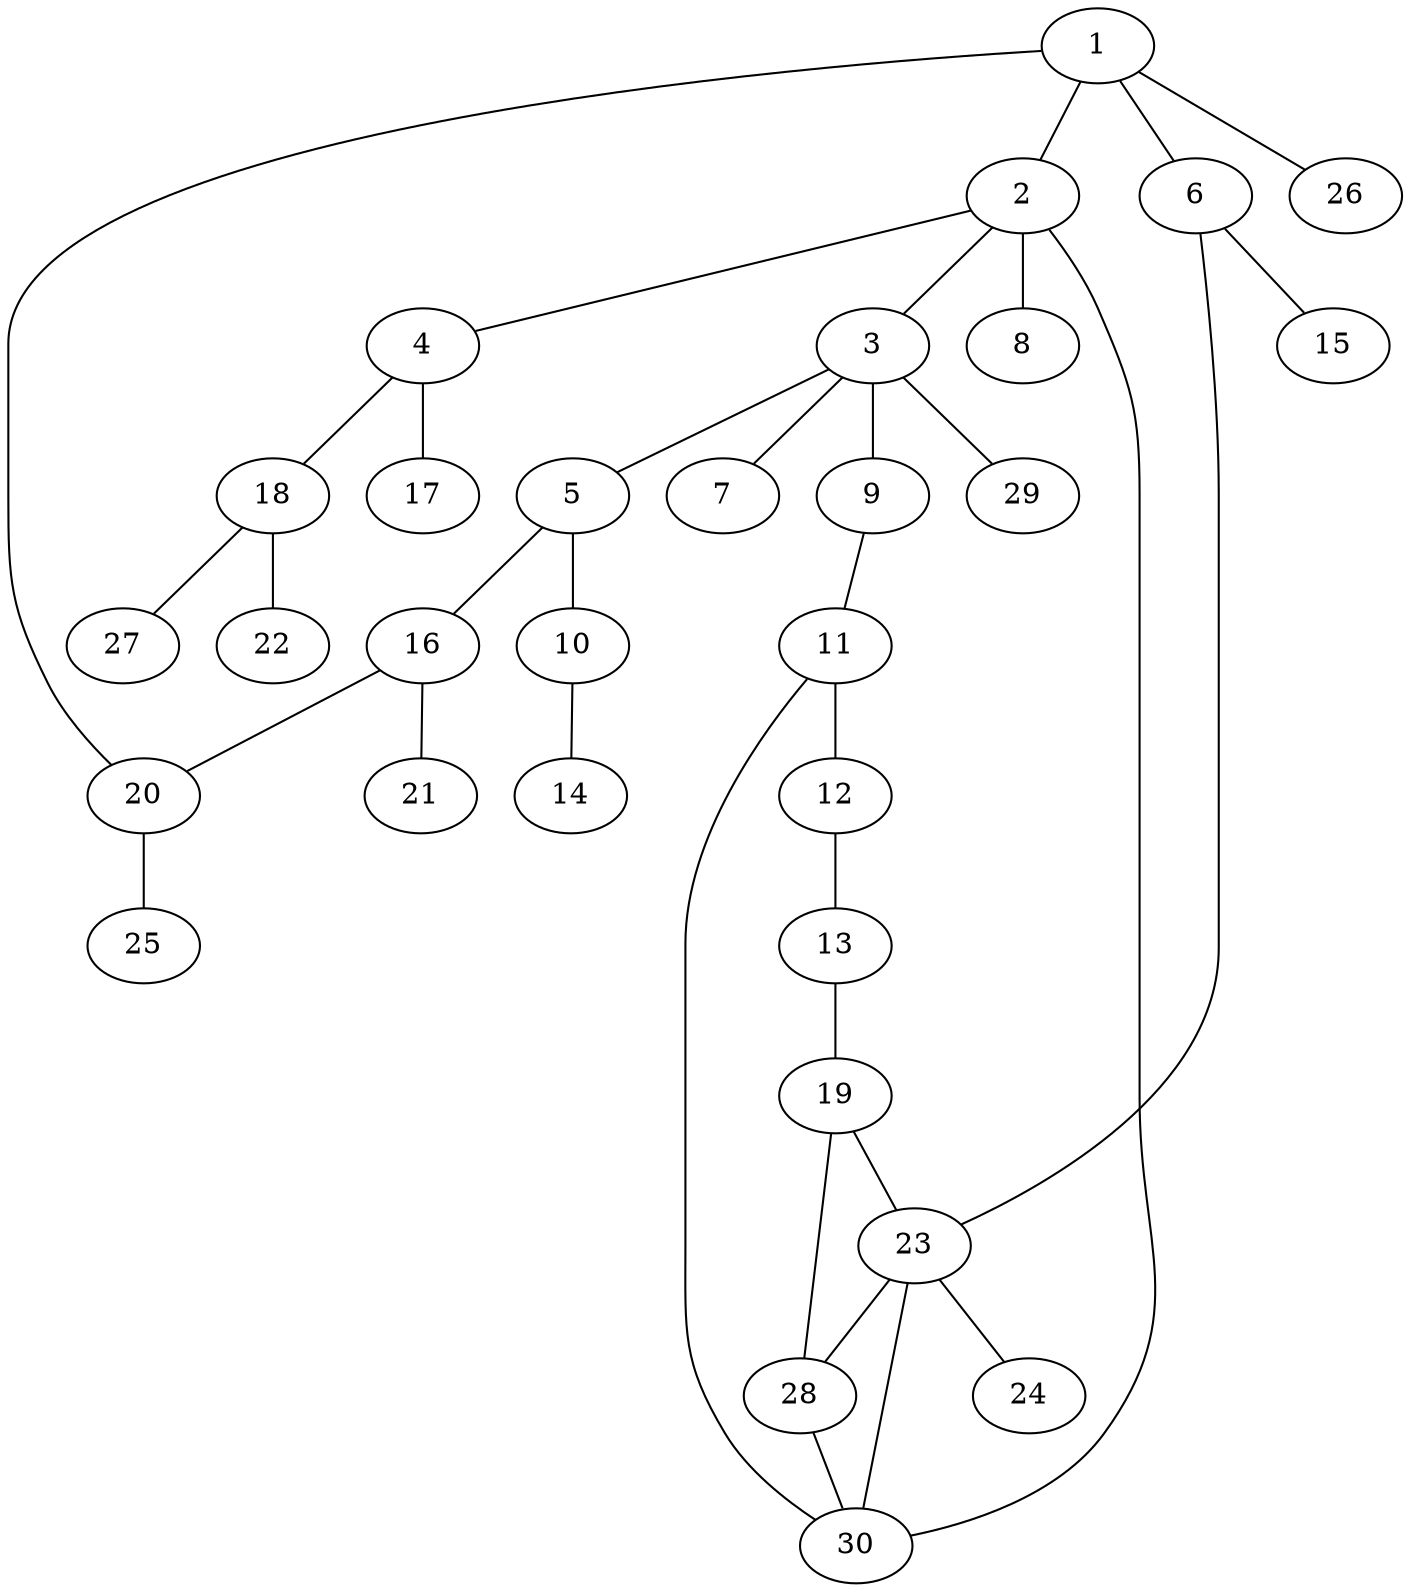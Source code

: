 graph graphname {1--2
1--6
1--20
1--26
2--3
2--4
2--8
2--30
3--5
3--7
3--9
3--29
4--17
4--18
5--10
5--16
6--15
6--23
9--11
10--14
11--12
11--30
12--13
13--19
16--20
16--21
18--22
18--27
19--23
19--28
20--25
23--24
23--28
23--30
28--30
}